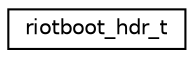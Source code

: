 digraph "Graphical Class Hierarchy"
{
 // LATEX_PDF_SIZE
  edge [fontname="Helvetica",fontsize="10",labelfontname="Helvetica",labelfontsize="10"];
  node [fontname="Helvetica",fontsize="10",shape=record];
  rankdir="LR";
  Node0 [label="riotboot_hdr_t",height=0.2,width=0.4,color="black", fillcolor="white", style="filled",URL="$structriotboot__hdr__t.html",tooltip="Structure to store image header - All members are little endian."];
}
